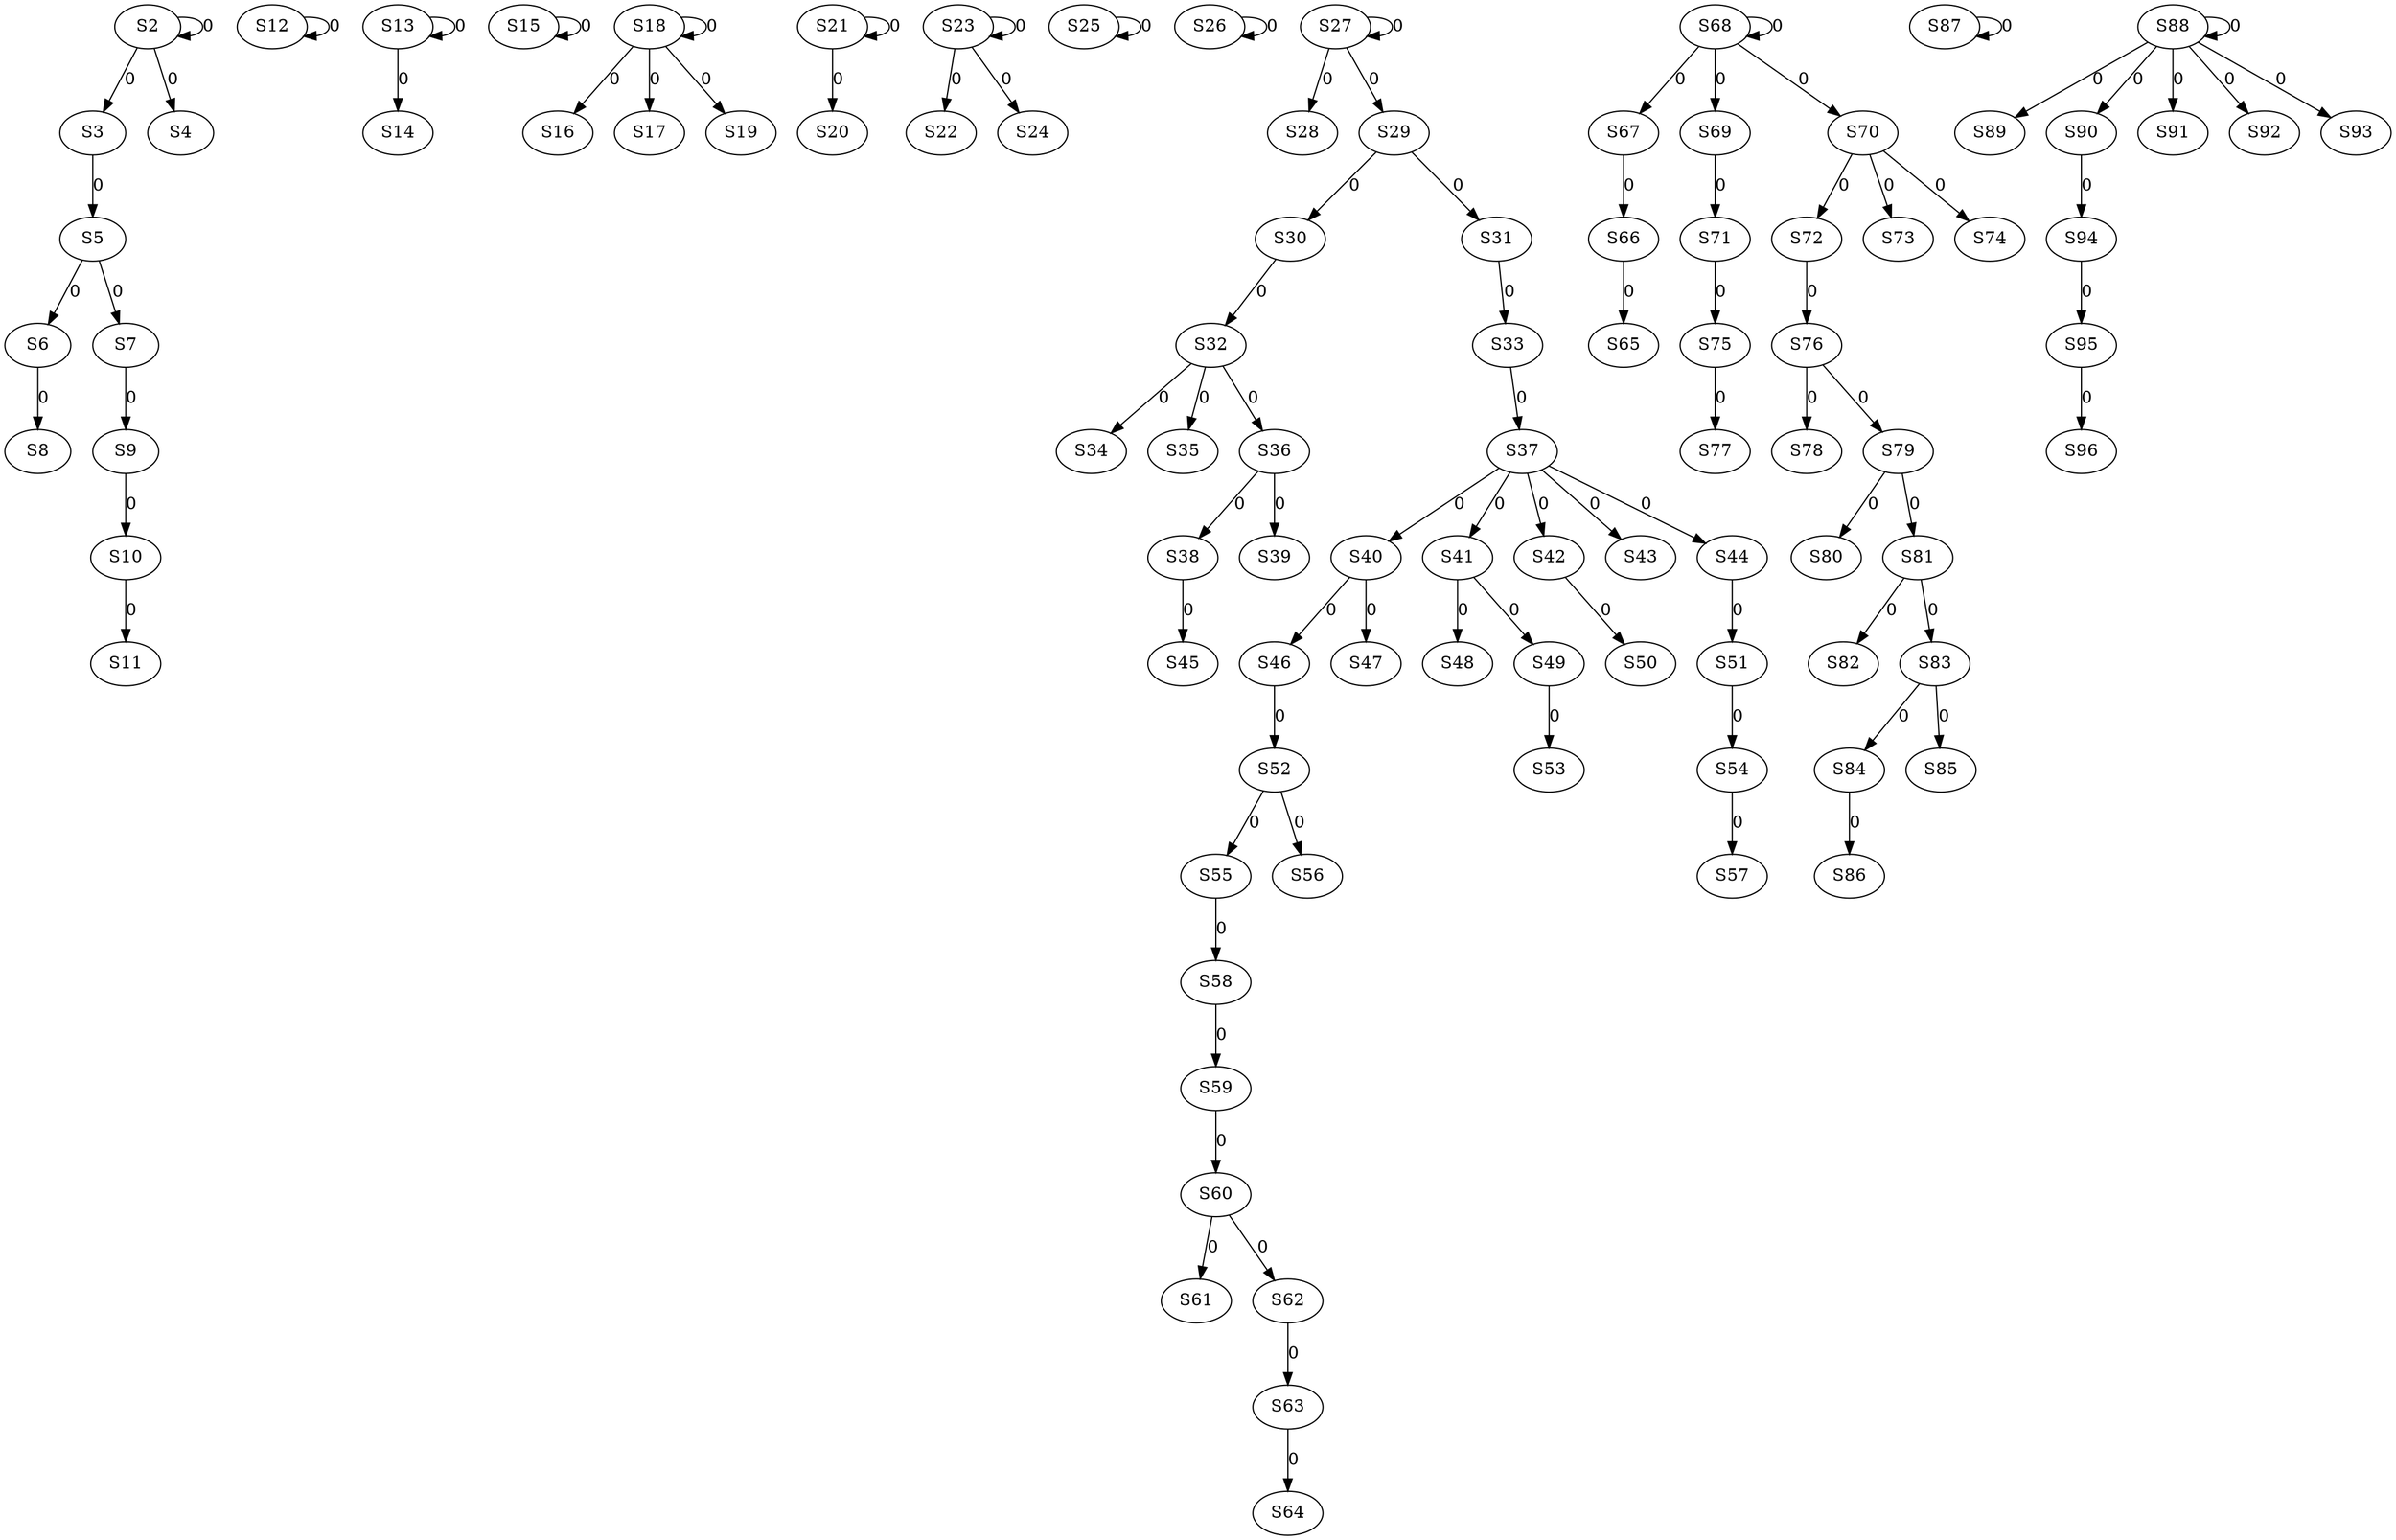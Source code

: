 strict digraph {
	S2 -> S2 [ label = 0 ];
	S2 -> S3 [ label = 0 ];
	S2 -> S4 [ label = 0 ];
	S3 -> S5 [ label = 0 ];
	S5 -> S6 [ label = 0 ];
	S5 -> S7 [ label = 0 ];
	S6 -> S8 [ label = 0 ];
	S7 -> S9 [ label = 0 ];
	S9 -> S10 [ label = 0 ];
	S10 -> S11 [ label = 0 ];
	S12 -> S12 [ label = 0 ];
	S13 -> S13 [ label = 0 ];
	S13 -> S14 [ label = 0 ];
	S15 -> S15 [ label = 0 ];
	S18 -> S16 [ label = 0 ];
	S18 -> S17 [ label = 0 ];
	S18 -> S18 [ label = 0 ];
	S18 -> S19 [ label = 0 ];
	S21 -> S20 [ label = 0 ];
	S21 -> S21 [ label = 0 ];
	S23 -> S22 [ label = 0 ];
	S23 -> S23 [ label = 0 ];
	S23 -> S24 [ label = 0 ];
	S25 -> S25 [ label = 0 ];
	S26 -> S26 [ label = 0 ];
	S27 -> S27 [ label = 0 ];
	S27 -> S28 [ label = 0 ];
	S27 -> S29 [ label = 0 ];
	S29 -> S30 [ label = 0 ];
	S29 -> S31 [ label = 0 ];
	S30 -> S32 [ label = 0 ];
	S31 -> S33 [ label = 0 ];
	S32 -> S34 [ label = 0 ];
	S32 -> S35 [ label = 0 ];
	S32 -> S36 [ label = 0 ];
	S33 -> S37 [ label = 0 ];
	S36 -> S38 [ label = 0 ];
	S36 -> S39 [ label = 0 ];
	S37 -> S40 [ label = 0 ];
	S37 -> S41 [ label = 0 ];
	S37 -> S42 [ label = 0 ];
	S37 -> S43 [ label = 0 ];
	S37 -> S44 [ label = 0 ];
	S38 -> S45 [ label = 0 ];
	S40 -> S46 [ label = 0 ];
	S40 -> S47 [ label = 0 ];
	S41 -> S48 [ label = 0 ];
	S41 -> S49 [ label = 0 ];
	S42 -> S50 [ label = 0 ];
	S44 -> S51 [ label = 0 ];
	S46 -> S52 [ label = 0 ];
	S49 -> S53 [ label = 0 ];
	S51 -> S54 [ label = 0 ];
	S52 -> S55 [ label = 0 ];
	S52 -> S56 [ label = 0 ];
	S54 -> S57 [ label = 0 ];
	S55 -> S58 [ label = 0 ];
	S58 -> S59 [ label = 0 ];
	S59 -> S60 [ label = 0 ];
	S60 -> S61 [ label = 0 ];
	S60 -> S62 [ label = 0 ];
	S62 -> S63 [ label = 0 ];
	S63 -> S64 [ label = 0 ];
	S66 -> S65 [ label = 0 ];
	S67 -> S66 [ label = 0 ];
	S68 -> S67 [ label = 0 ];
	S68 -> S68 [ label = 0 ];
	S68 -> S69 [ label = 0 ];
	S68 -> S70 [ label = 0 ];
	S69 -> S71 [ label = 0 ];
	S70 -> S72 [ label = 0 ];
	S70 -> S73 [ label = 0 ];
	S70 -> S74 [ label = 0 ];
	S71 -> S75 [ label = 0 ];
	S72 -> S76 [ label = 0 ];
	S75 -> S77 [ label = 0 ];
	S76 -> S78 [ label = 0 ];
	S76 -> S79 [ label = 0 ];
	S79 -> S80 [ label = 0 ];
	S79 -> S81 [ label = 0 ];
	S81 -> S82 [ label = 0 ];
	S81 -> S83 [ label = 0 ];
	S83 -> S84 [ label = 0 ];
	S83 -> S85 [ label = 0 ];
	S84 -> S86 [ label = 0 ];
	S87 -> S87 [ label = 0 ];
	S88 -> S88 [ label = 0 ];
	S88 -> S89 [ label = 0 ];
	S88 -> S90 [ label = 0 ];
	S88 -> S91 [ label = 0 ];
	S88 -> S92 [ label = 0 ];
	S88 -> S93 [ label = 0 ];
	S90 -> S94 [ label = 0 ];
	S94 -> S95 [ label = 0 ];
	S95 -> S96 [ label = 0 ];
}